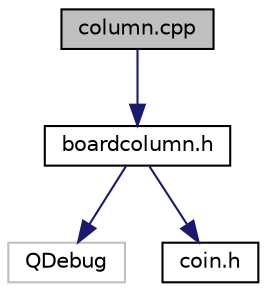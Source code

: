digraph "column.cpp"
{
  edge [fontname="Helvetica",fontsize="10",labelfontname="Helvetica",labelfontsize="10"];
  node [fontname="Helvetica",fontsize="10",shape=record];
  Node1 [label="column.cpp",height=0.2,width=0.4,color="black", fillcolor="grey75", style="filled" fontcolor="black"];
  Node1 -> Node2 [color="midnightblue",fontsize="10",style="solid",fontname="Helvetica"];
  Node2 [label="boardcolumn.h",height=0.2,width=0.4,color="black", fillcolor="white", style="filled",URL="$boardcolumn_8h.html"];
  Node2 -> Node3 [color="midnightblue",fontsize="10",style="solid",fontname="Helvetica"];
  Node3 [label="QDebug",height=0.2,width=0.4,color="grey75", fillcolor="white", style="filled"];
  Node2 -> Node4 [color="midnightblue",fontsize="10",style="solid",fontname="Helvetica"];
  Node4 [label="coin.h",height=0.2,width=0.4,color="black", fillcolor="white", style="filled",URL="$coin_8h.html"];
}
